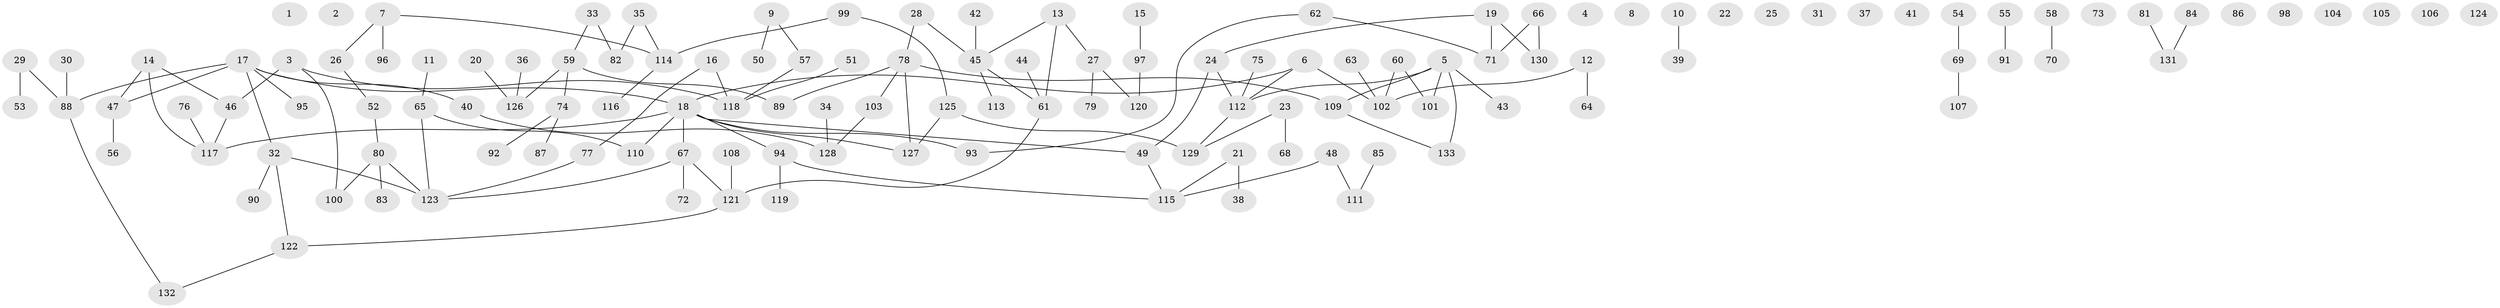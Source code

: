 // Generated by graph-tools (version 1.1) at 2025/25/03/09/25 03:25:18]
// undirected, 133 vertices, 132 edges
graph export_dot {
graph [start="1"]
  node [color=gray90,style=filled];
  1;
  2;
  3;
  4;
  5;
  6;
  7;
  8;
  9;
  10;
  11;
  12;
  13;
  14;
  15;
  16;
  17;
  18;
  19;
  20;
  21;
  22;
  23;
  24;
  25;
  26;
  27;
  28;
  29;
  30;
  31;
  32;
  33;
  34;
  35;
  36;
  37;
  38;
  39;
  40;
  41;
  42;
  43;
  44;
  45;
  46;
  47;
  48;
  49;
  50;
  51;
  52;
  53;
  54;
  55;
  56;
  57;
  58;
  59;
  60;
  61;
  62;
  63;
  64;
  65;
  66;
  67;
  68;
  69;
  70;
  71;
  72;
  73;
  74;
  75;
  76;
  77;
  78;
  79;
  80;
  81;
  82;
  83;
  84;
  85;
  86;
  87;
  88;
  89;
  90;
  91;
  92;
  93;
  94;
  95;
  96;
  97;
  98;
  99;
  100;
  101;
  102;
  103;
  104;
  105;
  106;
  107;
  108;
  109;
  110;
  111;
  112;
  113;
  114;
  115;
  116;
  117;
  118;
  119;
  120;
  121;
  122;
  123;
  124;
  125;
  126;
  127;
  128;
  129;
  130;
  131;
  132;
  133;
  3 -- 46;
  3 -- 100;
  3 -- 118;
  5 -- 43;
  5 -- 101;
  5 -- 109;
  5 -- 112;
  5 -- 133;
  6 -- 18;
  6 -- 102;
  6 -- 112;
  7 -- 26;
  7 -- 96;
  7 -- 114;
  9 -- 50;
  9 -- 57;
  10 -- 39;
  11 -- 65;
  12 -- 64;
  12 -- 102;
  13 -- 27;
  13 -- 45;
  13 -- 61;
  14 -- 46;
  14 -- 47;
  14 -- 117;
  15 -- 97;
  16 -- 77;
  16 -- 118;
  17 -- 18;
  17 -- 32;
  17 -- 40;
  17 -- 47;
  17 -- 88;
  17 -- 95;
  18 -- 49;
  18 -- 67;
  18 -- 93;
  18 -- 94;
  18 -- 110;
  18 -- 117;
  18 -- 127;
  19 -- 24;
  19 -- 71;
  19 -- 130;
  20 -- 126;
  21 -- 38;
  21 -- 115;
  23 -- 68;
  23 -- 129;
  24 -- 49;
  24 -- 112;
  26 -- 52;
  27 -- 79;
  27 -- 120;
  28 -- 45;
  28 -- 78;
  29 -- 53;
  29 -- 88;
  30 -- 88;
  32 -- 90;
  32 -- 122;
  32 -- 123;
  33 -- 59;
  33 -- 82;
  34 -- 128;
  35 -- 82;
  35 -- 114;
  36 -- 126;
  40 -- 128;
  42 -- 45;
  44 -- 61;
  45 -- 61;
  45 -- 113;
  46 -- 117;
  47 -- 56;
  48 -- 111;
  48 -- 115;
  49 -- 115;
  51 -- 118;
  52 -- 80;
  54 -- 69;
  55 -- 91;
  57 -- 118;
  58 -- 70;
  59 -- 74;
  59 -- 89;
  59 -- 126;
  60 -- 101;
  60 -- 102;
  61 -- 121;
  62 -- 71;
  62 -- 93;
  63 -- 102;
  65 -- 110;
  65 -- 123;
  66 -- 71;
  66 -- 130;
  67 -- 72;
  67 -- 121;
  67 -- 123;
  69 -- 107;
  74 -- 87;
  74 -- 92;
  75 -- 112;
  76 -- 117;
  77 -- 123;
  78 -- 89;
  78 -- 103;
  78 -- 109;
  78 -- 127;
  80 -- 83;
  80 -- 100;
  80 -- 123;
  81 -- 131;
  84 -- 131;
  85 -- 111;
  88 -- 132;
  94 -- 115;
  94 -- 119;
  97 -- 120;
  99 -- 114;
  99 -- 125;
  103 -- 128;
  108 -- 121;
  109 -- 133;
  112 -- 129;
  114 -- 116;
  121 -- 122;
  122 -- 132;
  125 -- 127;
  125 -- 129;
}
